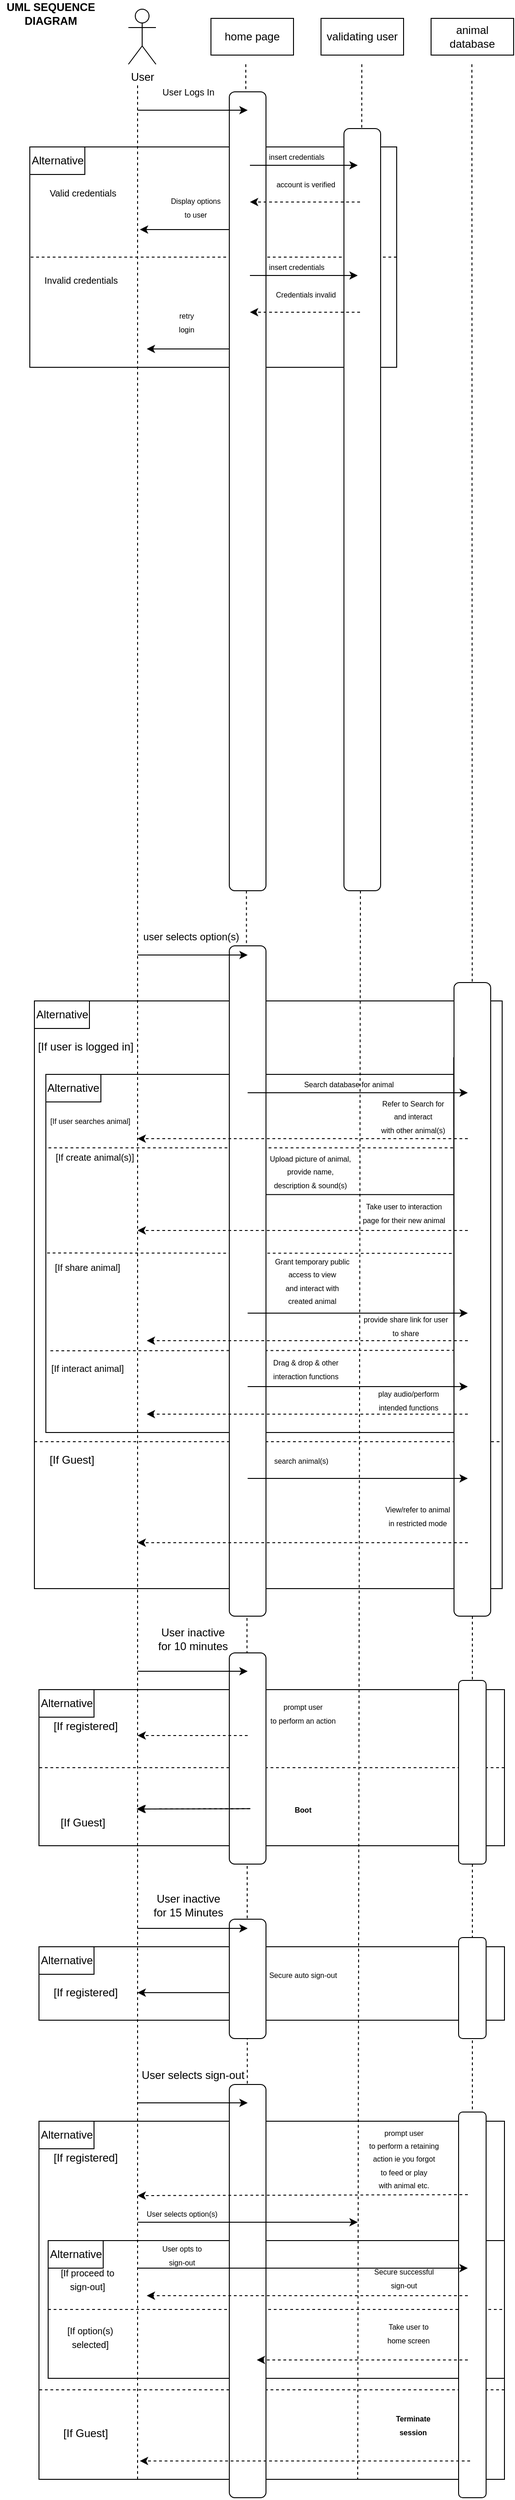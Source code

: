 <mxfile version="13.10.0" type="device"><diagram id="kgpKYQtTHZ0yAKxKKP6v" name="Page-1"><mxGraphModel dx="1038" dy="548" grid="1" gridSize="10" guides="1" tooltips="1" connect="1" arrows="1" fold="1" page="1" pageScale="1" pageWidth="850" pageHeight="1100" math="0" shadow="0"><root><mxCell id="0"/><mxCell id="1" parent="0"/><mxCell id="tkM8fCFcSlWPYnc8_veN-153" value="" style="rounded=0;whiteSpace=wrap;html=1;" parent="1" vertex="1"><mxGeometry x="62.5" y="2360" width="507.5" height="390" as="geometry"/></mxCell><mxCell id="tkM8fCFcSlWPYnc8_veN-154" value="" style="rounded=0;whiteSpace=wrap;html=1;" parent="1" vertex="1"><mxGeometry x="72.5" y="2490" width="497.5" height="150" as="geometry"/></mxCell><mxCell id="tkM8fCFcSlWPYnc8_veN-155" value="" style="rounded=0;whiteSpace=wrap;html=1;" parent="1" vertex="1"><mxGeometry x="62.5" y="2170" width="507.5" height="80" as="geometry"/></mxCell><mxCell id="tkM8fCFcSlWPYnc8_veN-157" value="" style="rounded=0;whiteSpace=wrap;html=1;" parent="1" vertex="1"><mxGeometry x="62.5" y="1890" width="507.5" height="170" as="geometry"/></mxCell><mxCell id="tkM8fCFcSlWPYnc8_veN-160" value="" style="rounded=0;whiteSpace=wrap;html=1;" parent="1" vertex="1"><mxGeometry x="57.5" y="1140" width="510" height="640" as="geometry"/></mxCell><mxCell id="tkM8fCFcSlWPYnc8_veN-162" value="" style="rounded=0;whiteSpace=wrap;html=1;" parent="1" vertex="1"><mxGeometry x="70" y="1220" width="480" height="390" as="geometry"/></mxCell><mxCell id="tkM8fCFcSlWPYnc8_veN-164" value="Alternative" style="rounded=0;whiteSpace=wrap;html=1;" parent="1" vertex="1"><mxGeometry x="70" y="1220" width="60" height="30" as="geometry"/></mxCell><mxCell id="tkM8fCFcSlWPYnc8_veN-165" value="" style="rounded=0;whiteSpace=wrap;html=1;" parent="1" vertex="1"><mxGeometry x="52.5" y="210" width="400" height="240" as="geometry"/></mxCell><mxCell id="tkM8fCFcSlWPYnc8_veN-170" value="Alternative" style="rounded=0;whiteSpace=wrap;html=1;" parent="1" vertex="1"><mxGeometry x="52.5" y="210" width="60" height="30" as="geometry"/></mxCell><mxCell id="tkM8fCFcSlWPYnc8_veN-171" value="" style="endArrow=none;dashed=1;html=1;entryX=0;entryY=0.5;entryDx=0;entryDy=0;exitX=1;exitY=0.5;exitDx=0;exitDy=0;" parent="1" source="tkM8fCFcSlWPYnc8_veN-165" target="tkM8fCFcSlWPYnc8_veN-165" edge="1"><mxGeometry width="50" height="50" relative="1" as="geometry"><mxPoint x="22.5" y="440" as="sourcePoint"/><mxPoint x="72.5" y="390" as="targetPoint"/></mxGeometry></mxCell><mxCell id="tkM8fCFcSlWPYnc8_veN-173" value="&lt;font style=&quot;font-size: 8px&quot;&gt;insert credentials&lt;br&gt;&lt;/font&gt;" style="text;html=1;align=center;verticalAlign=middle;resizable=0;points=[];autosize=1;" parent="1" vertex="1"><mxGeometry x="302.5" y="210" width="80" height="20" as="geometry"/></mxCell><mxCell id="tkM8fCFcSlWPYnc8_veN-175" value="&lt;font style=&quot;font-size: 8px&quot;&gt;account is verified&lt;br&gt;&lt;/font&gt;" style="text;html=1;align=center;verticalAlign=middle;resizable=0;points=[];autosize=1;" parent="1" vertex="1"><mxGeometry x="312.5" y="240" width="80" height="20" as="geometry"/></mxCell><mxCell id="tkM8fCFcSlWPYnc8_veN-176" value="" style="endArrow=classic;html=1;" parent="1" edge="1"><mxGeometry width="50" height="50" relative="1" as="geometry"><mxPoint x="290" y="300" as="sourcePoint"/><mxPoint x="172.5" y="300" as="targetPoint"/></mxGeometry></mxCell><mxCell id="tkM8fCFcSlWPYnc8_veN-177" value="&lt;div&gt;&lt;font style=&quot;font-size: 8px&quot;&gt;Display options&lt;/font&gt;&lt;/div&gt;&lt;div&gt;&lt;font style=&quot;font-size: 8px&quot;&gt;to user&lt;br&gt;&lt;/font&gt;&lt;/div&gt;" style="text;html=1;align=center;verticalAlign=middle;resizable=0;points=[];autosize=1;" parent="1" vertex="1"><mxGeometry x="197.5" y="255" width="70" height="40" as="geometry"/></mxCell><mxCell id="tkM8fCFcSlWPYnc8_veN-178" value="&lt;font style=&quot;font-size: 10px&quot;&gt;Valid credentials&lt;/font&gt;" style="text;html=1;align=center;verticalAlign=middle;resizable=0;points=[];autosize=1;" parent="1" vertex="1"><mxGeometry x="65" y="250" width="90" height="20" as="geometry"/></mxCell><mxCell id="tkM8fCFcSlWPYnc8_veN-179" value="&lt;span style=&quot;font-size: 10px&quot;&gt;Invalid credentials&lt;/span&gt;" style="text;html=1;align=center;verticalAlign=middle;resizable=0;points=[];autosize=1;" parent="1" vertex="1"><mxGeometry x="57.5" y="345" width="100" height="20" as="geometry"/></mxCell><mxCell id="tkM8fCFcSlWPYnc8_veN-181" value="&lt;font style=&quot;font-size: 8px&quot;&gt;insert credentials&lt;br&gt;&lt;/font&gt;" style="text;html=1;align=center;verticalAlign=middle;resizable=0;points=[];autosize=1;" parent="1" vertex="1"><mxGeometry x="302.5" y="330" width="80" height="20" as="geometry"/></mxCell><mxCell id="tkM8fCFcSlWPYnc8_veN-183" value="&lt;div&gt;&lt;font style=&quot;font-size: 8px&quot;&gt;Credentials invalid&lt;/font&gt;&lt;/div&gt;&lt;font style=&quot;font-size: 8px&quot;&gt;&lt;/font&gt;" style="text;html=1;align=center;verticalAlign=middle;resizable=0;points=[];autosize=1;" parent="1" vertex="1"><mxGeometry x="312.5" y="360" width="80" height="20" as="geometry"/></mxCell><mxCell id="tkM8fCFcSlWPYnc8_veN-201" value="User" style="shape=umlActor;verticalLabelPosition=bottom;verticalAlign=top;html=1;outlineConnect=0;" parent="1" vertex="1"><mxGeometry x="160" y="60" width="30" height="60" as="geometry"/></mxCell><mxCell id="tkM8fCFcSlWPYnc8_veN-202" value="home page" style="rounded=0;whiteSpace=wrap;html=1;" parent="1" vertex="1"><mxGeometry x="250" y="70" width="90" height="40" as="geometry"/></mxCell><mxCell id="tkM8fCFcSlWPYnc8_veN-203" value="validating user" style="rounded=0;whiteSpace=wrap;html=1;" parent="1" vertex="1"><mxGeometry x="370" y="70" width="90" height="40" as="geometry"/></mxCell><mxCell id="tkM8fCFcSlWPYnc8_veN-204" value="animal database" style="rounded=0;whiteSpace=wrap;html=1;" parent="1" vertex="1"><mxGeometry x="490" y="70" width="90" height="40" as="geometry"/></mxCell><mxCell id="tkM8fCFcSlWPYnc8_veN-205" value="&lt;div&gt;&lt;b&gt;UML SEQUENCE&lt;/b&gt;&lt;/div&gt;&lt;div&gt;&lt;b&gt;DIAGRAM&lt;br&gt;&lt;/b&gt;&lt;/div&gt;" style="text;html=1;align=center;verticalAlign=middle;resizable=0;points=[];autosize=1;" parent="1" vertex="1"><mxGeometry x="20" y="50" width="110" height="30" as="geometry"/></mxCell><mxCell id="tkM8fCFcSlWPYnc8_veN-206" value="" style="endArrow=none;dashed=1;html=1;" parent="1" edge="1"><mxGeometry width="50" height="50" relative="1" as="geometry"><mxPoint x="170" y="2750" as="sourcePoint"/><mxPoint x="170" y="140" as="targetPoint"/></mxGeometry></mxCell><mxCell id="tkM8fCFcSlWPYnc8_veN-207" value="" style="endArrow=none;dashed=1;html=1;" parent="1" edge="1"><mxGeometry width="50" height="50" relative="1" as="geometry"><mxPoint x="414.5" y="120" as="sourcePoint"/><mxPoint x="410" y="2750" as="targetPoint"/></mxGeometry></mxCell><mxCell id="tkM8fCFcSlWPYnc8_veN-209" value="&lt;div&gt;&lt;span style=&quot;font-size: 10px&quot;&gt;User Logs In&lt;/span&gt;&lt;/div&gt;" style="text;html=1;align=center;verticalAlign=middle;resizable=0;points=[];autosize=1;" parent="1" vertex="1"><mxGeometry x="190" y="140" width="70" height="20" as="geometry"/></mxCell><mxCell id="tkM8fCFcSlWPYnc8_veN-227" value="" style="endArrow=classic;html=1;" parent="1" edge="1"><mxGeometry width="50" height="50" relative="1" as="geometry"><mxPoint x="290" y="430" as="sourcePoint"/><mxPoint x="180" y="430" as="targetPoint"/></mxGeometry></mxCell><mxCell id="tkM8fCFcSlWPYnc8_veN-228" value="Alternative" style="rounded=0;whiteSpace=wrap;html=1;" parent="1" vertex="1"><mxGeometry x="57.5" y="1140" width="60" height="30" as="geometry"/></mxCell><mxCell id="tkM8fCFcSlWPYnc8_veN-229" value="[If user is logged in]" style="text;html=1;align=center;verticalAlign=middle;resizable=0;points=[];autosize=1;" parent="1" vertex="1"><mxGeometry x="52.5" y="1180" width="120" height="20" as="geometry"/></mxCell><mxCell id="tkM8fCFcSlWPYnc8_veN-231" value="&lt;font style=&quot;font-size: 11px&quot;&gt;user selects option(s)&lt;/font&gt;" style="text;html=1;align=center;verticalAlign=middle;resizable=0;points=[];autosize=1;" parent="1" vertex="1"><mxGeometry x="167.5" y="1060" width="120" height="20" as="geometry"/></mxCell><mxCell id="tkM8fCFcSlWPYnc8_veN-232" value="" style="endArrow=none;dashed=1;html=1;exitX=0;exitY=0.75;exitDx=0;exitDy=0;entryX=1;entryY=0.75;entryDx=0;entryDy=0;" parent="1" source="tkM8fCFcSlWPYnc8_veN-160" target="tkM8fCFcSlWPYnc8_veN-160" edge="1"><mxGeometry width="50" height="50" relative="1" as="geometry"><mxPoint x="640" y="1590" as="sourcePoint"/><mxPoint x="690" y="1540" as="targetPoint"/></mxGeometry></mxCell><mxCell id="tkM8fCFcSlWPYnc8_veN-233" value="[If Guest]" style="text;html=1;align=center;verticalAlign=middle;resizable=0;points=[];autosize=1;" parent="1" vertex="1"><mxGeometry x="67.5" y="1630" width="60" height="20" as="geometry"/></mxCell><mxCell id="tkM8fCFcSlWPYnc8_veN-234" value="&lt;font style=&quot;font-size: 8px&quot;&gt;[If user searches animal]&lt;/font&gt;" style="text;html=1;align=center;verticalAlign=middle;resizable=0;points=[];autosize=1;" parent="1" vertex="1"><mxGeometry x="62.5" y="1260" width="110" height="20" as="geometry"/></mxCell><mxCell id="tkM8fCFcSlWPYnc8_veN-235" value="" style="endArrow=none;dashed=1;html=1;exitX=0.006;exitY=0.205;exitDx=0;exitDy=0;exitPerimeter=0;" parent="1" source="tkM8fCFcSlWPYnc8_veN-162" edge="1"><mxGeometry width="50" height="50" relative="1" as="geometry"><mxPoint x="600" y="1340" as="sourcePoint"/><mxPoint x="550" y="1300" as="targetPoint"/></mxGeometry></mxCell><mxCell id="tkM8fCFcSlWPYnc8_veN-237" value="&lt;font style=&quot;font-size: 8px&quot;&gt;Search database for animal&lt;/font&gt;" style="text;html=1;align=center;verticalAlign=middle;resizable=0;points=[];autosize=1;" parent="1" vertex="1"><mxGeometry x="340" y="1220" width="120" height="20" as="geometry"/></mxCell><mxCell id="tkM8fCFcSlWPYnc8_veN-238" value="&lt;div&gt;&lt;font style=&quot;font-size: 8px&quot;&gt;Refer to Search for &lt;br&gt;&lt;/font&gt;&lt;/div&gt;&lt;div&gt;&lt;font style=&quot;font-size: 8px&quot;&gt;and interact &lt;br&gt;&lt;/font&gt;&lt;/div&gt;&lt;div&gt;&lt;font style=&quot;font-size: 8px&quot;&gt;with other animal(s)&lt;/font&gt;&lt;/div&gt;" style="text;html=1;align=center;verticalAlign=middle;resizable=0;points=[];autosize=1;" parent="1" vertex="1"><mxGeometry x="425" y="1240" width="90" height="50" as="geometry"/></mxCell><mxCell id="tkM8fCFcSlWPYnc8_veN-239" value="&lt;font style=&quot;font-size: 10px&quot;&gt;[If share animal]&lt;/font&gt;" style="text;html=1;align=center;verticalAlign=middle;resizable=0;points=[];autosize=1;" parent="1" vertex="1"><mxGeometry x="75" y="1420" width="80" height="20" as="geometry"/></mxCell><mxCell id="tkM8fCFcSlWPYnc8_veN-241" value="&lt;div&gt;&lt;font style=&quot;font-size: 8px&quot;&gt;Grant temporary public &lt;br&gt;&lt;/font&gt;&lt;/div&gt;&lt;div&gt;&lt;font style=&quot;font-size: 8px&quot;&gt;access to view&lt;/font&gt;&lt;/div&gt;&lt;div&gt;&lt;font style=&quot;font-size: 8px&quot;&gt;and interact with &lt;/font&gt;&lt;br&gt;&lt;/div&gt;&lt;div&gt;&lt;font style=&quot;font-size: 8px&quot;&gt;created animal&lt;/font&gt;&lt;br&gt;&lt;/div&gt;" style="text;html=1;align=center;verticalAlign=middle;resizable=0;points=[];autosize=1;" parent="1" vertex="1"><mxGeometry x="310" y="1409" width="100" height="70" as="geometry"/></mxCell><mxCell id="tkM8fCFcSlWPYnc8_veN-242" value="" style="endArrow=none;dashed=1;html=1;exitX=0.006;exitY=0.205;exitDx=0;exitDy=0;exitPerimeter=0;" parent="1" edge="1"><mxGeometry width="50" height="50" relative="1" as="geometry"><mxPoint x="71.44" y="1414.5" as="sourcePoint"/><mxPoint x="530" y="1415" as="targetPoint"/></mxGeometry></mxCell><mxCell id="tkM8fCFcSlWPYnc8_veN-243" value="&lt;font style=&quot;font-size: 10px&quot;&gt;[If create animal(s)]&lt;/font&gt;" style="text;html=1;align=center;verticalAlign=middle;resizable=0;points=[];autosize=1;" parent="1" vertex="1"><mxGeometry x="72.5" y="1300" width="100" height="20" as="geometry"/></mxCell><mxCell id="tkM8fCFcSlWPYnc8_veN-244" value="&lt;div&gt;&lt;font style=&quot;font-size: 8px&quot;&gt;Upload picture of animal,&lt;/font&gt;&lt;/div&gt;&lt;div&gt;&lt;font style=&quot;font-size: 8px&quot;&gt;provide name, &lt;/font&gt;&lt;br&gt;&lt;/div&gt;&lt;div&gt;&lt;font style=&quot;font-size: 8px&quot;&gt;description &amp;amp; sound(s)&lt;/font&gt;&lt;br&gt;&lt;/div&gt;" style="text;html=1;align=center;verticalAlign=middle;resizable=0;points=[];autosize=1;" parent="1" vertex="1"><mxGeometry x="302.5" y="1300" width="110" height="50" as="geometry"/></mxCell><mxCell id="tkM8fCFcSlWPYnc8_veN-245" value="" style="endArrow=classic;html=1;exitX=-0.064;exitY=1.017;exitDx=0;exitDy=0;exitPerimeter=0;" parent="1" source="tkM8fCFcSlWPYnc8_veN-244" edge="1"><mxGeometry width="50" height="50" relative="1" as="geometry"><mxPoint x="590" y="1370" as="sourcePoint"/><mxPoint x="530" y="1351" as="targetPoint"/></mxGeometry></mxCell><mxCell id="tkM8fCFcSlWPYnc8_veN-246" value="&lt;div&gt;&lt;font style=&quot;font-size: 8px&quot;&gt;Take user to interaction &lt;/font&gt;&lt;br&gt;&lt;/div&gt;&lt;div&gt;&lt;font style=&quot;font-size: 8px&quot;&gt;page for their new animal&lt;/font&gt;&lt;br&gt;&lt;/div&gt;" style="text;html=1;align=center;verticalAlign=middle;resizable=0;points=[];autosize=1;" parent="1" vertex="1"><mxGeometry x="405" y="1350" width="110" height="40" as="geometry"/></mxCell><mxCell id="tkM8fCFcSlWPYnc8_veN-249" value="&lt;div&gt;&lt;font style=&quot;font-size: 8px&quot;&gt;provide share link for user &lt;/font&gt;&lt;br&gt;&lt;/div&gt;&lt;div&gt;&lt;font style=&quot;font-size: 8px&quot;&gt;to share&lt;/font&gt;&lt;br&gt;&lt;/div&gt;" style="text;html=1;align=center;verticalAlign=middle;resizable=0;points=[];autosize=1;" parent="1" vertex="1"><mxGeometry x="407" y="1473" width="110" height="40" as="geometry"/></mxCell><mxCell id="tkM8fCFcSlWPYnc8_veN-251" value="" style="endArrow=none;dashed=1;html=1;" parent="1" edge="1"><mxGeometry width="50" height="50" relative="1" as="geometry"><mxPoint x="75" y="1521" as="sourcePoint"/><mxPoint x="533.56" y="1520.5" as="targetPoint"/></mxGeometry></mxCell><mxCell id="tkM8fCFcSlWPYnc8_veN-252" value="&lt;font style=&quot;font-size: 10px&quot;&gt;[If interact animal]&lt;/font&gt;" style="text;html=1;align=center;verticalAlign=middle;resizable=0;points=[];autosize=1;" parent="1" vertex="1"><mxGeometry x="70" y="1530" width="90" height="20" as="geometry"/></mxCell><mxCell id="tkM8fCFcSlWPYnc8_veN-253" value="&lt;div&gt;&lt;font style=&quot;font-size: 8px&quot;&gt;Drag &amp;amp; drop &amp;amp; other&lt;/font&gt;&lt;/div&gt;&lt;div&gt;&lt;font style=&quot;font-size: 8px&quot;&gt;interaction functions&lt;/font&gt;&lt;br&gt;&lt;/div&gt;" style="text;html=1;align=center;verticalAlign=middle;resizable=0;points=[];autosize=1;" parent="1" vertex="1"><mxGeometry x="307.5" y="1520" width="90" height="40" as="geometry"/></mxCell><mxCell id="tkM8fCFcSlWPYnc8_veN-255" value="&lt;div&gt;&lt;font style=&quot;font-size: 8px&quot;&gt;play audio/perform &lt;br&gt;&lt;/font&gt;&lt;/div&gt;&lt;div&gt;&lt;font style=&quot;font-size: 8px&quot;&gt;intended functions&lt;br&gt;&lt;/font&gt;&lt;/div&gt;" style="text;html=1;align=center;verticalAlign=middle;resizable=0;points=[];autosize=1;" parent="1" vertex="1"><mxGeometry x="425" y="1554" width="80" height="40" as="geometry"/></mxCell><mxCell id="tkM8fCFcSlWPYnc8_veN-257" value="&lt;font style=&quot;font-size: 8px&quot;&gt;search animal(s)&lt;/font&gt;" style="text;html=1;align=center;verticalAlign=middle;resizable=0;points=[];autosize=1;" parent="1" vertex="1"><mxGeometry x="307.5" y="1630" width="80" height="20" as="geometry"/></mxCell><mxCell id="tkM8fCFcSlWPYnc8_veN-259" value="&lt;div&gt;&lt;font style=&quot;font-size: 8px&quot;&gt;View/refer to animal&lt;/font&gt;&lt;/div&gt;&lt;div&gt;&lt;font style=&quot;font-size: 8px&quot;&gt;in restricted mode&lt;/font&gt;&lt;/div&gt;" style="text;html=1;align=center;verticalAlign=middle;resizable=0;points=[];autosize=1;" parent="1" vertex="1"><mxGeometry x="430" y="1680" width="90" height="40" as="geometry"/></mxCell><mxCell id="tkM8fCFcSlWPYnc8_veN-261" value="" style="endArrow=none;html=1;entryX=-0.008;entryY=0.118;entryDx=0;entryDy=0;entryPerimeter=0;" parent="1" target="tkM8fCFcSlWPYnc8_veN-161" edge="1"><mxGeometry width="50" height="50" relative="1" as="geometry"><mxPoint x="515" y="1641" as="sourcePoint"/><mxPoint x="690" y="1390" as="targetPoint"/></mxGeometry></mxCell><mxCell id="tkM8fCFcSlWPYnc8_veN-262" value="" style="endArrow=none;dashed=1;html=1;" parent="1" target="tkM8fCFcSlWPYnc8_veN-161" edge="1"><mxGeometry width="50" height="50" relative="1" as="geometry"><mxPoint x="534.5" y="120" as="sourcePoint"/><mxPoint x="535" y="1970" as="targetPoint"/></mxGeometry></mxCell><mxCell id="tkM8fCFcSlWPYnc8_veN-263" value="" style="endArrow=none;dashed=1;html=1;exitX=0.5;exitY=1;exitDx=0;exitDy=0;entryX=0.5;entryY=0;entryDx=0;entryDy=0;" parent="1" source="tkM8fCFcSlWPYnc8_veN-161" target="tkM8fCFcSlWPYnc8_veN-161" edge="1"><mxGeometry width="50" height="50" relative="1" as="geometry"><mxPoint x="540" y="1810" as="sourcePoint"/><mxPoint x="590" y="1290" as="targetPoint"/></mxGeometry></mxCell><mxCell id="tkM8fCFcSlWPYnc8_veN-264" value="Alternative" style="rounded=0;whiteSpace=wrap;html=1;" parent="1" vertex="1"><mxGeometry x="62.5" y="1890" width="60" height="30" as="geometry"/></mxCell><mxCell id="tkM8fCFcSlWPYnc8_veN-265" value="" style="endArrow=none;dashed=1;html=1;entryX=0;entryY=0.5;entryDx=0;entryDy=0;exitX=1;exitY=0.5;exitDx=0;exitDy=0;" parent="1" source="tkM8fCFcSlWPYnc8_veN-157" target="tkM8fCFcSlWPYnc8_veN-157" edge="1"><mxGeometry width="50" height="50" relative="1" as="geometry"><mxPoint x="32.5" y="2120" as="sourcePoint"/><mxPoint x="82.5" y="2070" as="targetPoint"/></mxGeometry></mxCell><mxCell id="tkM8fCFcSlWPYnc8_veN-267" value="&lt;div&gt;&lt;font style=&quot;font-size: 8px&quot;&gt;prompt user&lt;/font&gt;&lt;/div&gt;&lt;div&gt;&lt;font style=&quot;font-size: 8px&quot;&gt;to perform an action&lt;/font&gt;&lt;br&gt;&lt;/div&gt;" style="text;html=1;align=center;verticalAlign=middle;resizable=0;points=[];autosize=1;" parent="1" vertex="1"><mxGeometry x="305" y="1895" width="90" height="40" as="geometry"/></mxCell><mxCell id="tkM8fCFcSlWPYnc8_veN-268" value="[If registered]" style="text;html=1;align=center;verticalAlign=middle;resizable=0;points=[];autosize=1;" parent="1" vertex="1"><mxGeometry x="67.5" y="1920" width="90" height="20" as="geometry"/></mxCell><mxCell id="tkM8fCFcSlWPYnc8_veN-269" value="[If Guest]" style="text;html=1;align=center;verticalAlign=middle;resizable=0;points=[];autosize=1;" parent="1" vertex="1"><mxGeometry x="80" y="2025" width="60" height="20" as="geometry"/></mxCell><mxCell id="tkM8fCFcSlWPYnc8_veN-271" value="&lt;font style=&quot;font-size: 8px&quot;&gt;&lt;b&gt;Boot&lt;/b&gt;&lt;/font&gt;" style="text;html=1;align=center;verticalAlign=middle;resizable=0;points=[];autosize=1;" parent="1" vertex="1"><mxGeometry x="335" y="2010" width="30" height="20" as="geometry"/></mxCell><mxCell id="tkM8fCFcSlWPYnc8_veN-272" value="&lt;div&gt;User inactive&lt;/div&gt;&lt;div&gt;for 10 minutes&lt;br&gt;&lt;/div&gt;" style="text;html=1;align=center;verticalAlign=middle;resizable=0;points=[];autosize=1;" parent="1" vertex="1"><mxGeometry x="185" y="1820" width="90" height="30" as="geometry"/></mxCell><mxCell id="tkM8fCFcSlWPYnc8_veN-274" value="&lt;div&gt;User inactive &lt;br&gt;&lt;/div&gt;&lt;div&gt;for 15 Minutes&lt;br&gt;&lt;/div&gt;" style="text;html=1;align=center;verticalAlign=middle;resizable=0;points=[];autosize=1;" parent="1" vertex="1"><mxGeometry x="180" y="2110" width="90" height="30" as="geometry"/></mxCell><mxCell id="tkM8fCFcSlWPYnc8_veN-276" value="Alternative" style="rounded=0;whiteSpace=wrap;html=1;" parent="1" vertex="1"><mxGeometry x="62.5" y="2170" width="60" height="30" as="geometry"/></mxCell><mxCell id="tkM8fCFcSlWPYnc8_veN-277" value="" style="html=1;labelBackgroundColor=#ffffff;startArrow=none;startFill=0;startSize=6;endArrow=classic;endFill=1;endSize=6;jettySize=auto;orthogonalLoop=1;strokeWidth=1;fontSize=14;" parent="1" edge="1"><mxGeometry width="60" height="60" relative="1" as="geometry"><mxPoint x="290" y="2220" as="sourcePoint"/><mxPoint x="170" y="2220" as="targetPoint"/></mxGeometry></mxCell><mxCell id="tkM8fCFcSlWPYnc8_veN-278" value="[If registered]" style="text;html=1;align=center;verticalAlign=middle;resizable=0;points=[];autosize=1;" parent="1" vertex="1"><mxGeometry x="67.5" y="2210" width="90" height="20" as="geometry"/></mxCell><mxCell id="tkM8fCFcSlWPYnc8_veN-279" value="&lt;font style=&quot;font-size: 8px&quot;&gt;Secure auto sign-out&lt;br&gt;&lt;/font&gt;" style="text;html=1;align=center;verticalAlign=middle;resizable=0;points=[];autosize=1;" parent="1" vertex="1"><mxGeometry x="305" y="2190" width="90" height="20" as="geometry"/></mxCell><mxCell id="tkM8fCFcSlWPYnc8_veN-283" value="Alternative" style="rounded=0;whiteSpace=wrap;html=1;" parent="1" vertex="1"><mxGeometry x="62.5" y="2360" width="60" height="30" as="geometry"/></mxCell><mxCell id="tkM8fCFcSlWPYnc8_veN-284" value="" style="endArrow=none;dashed=1;html=1;entryX=0;entryY=0.75;entryDx=0;entryDy=0;exitX=1;exitY=0.75;exitDx=0;exitDy=0;" parent="1" source="tkM8fCFcSlWPYnc8_veN-153" target="tkM8fCFcSlWPYnc8_veN-153" edge="1"><mxGeometry width="50" height="50" relative="1" as="geometry"><mxPoint x="32.5" y="2590" as="sourcePoint"/><mxPoint x="82.5" y="2540" as="targetPoint"/></mxGeometry></mxCell><mxCell id="tkM8fCFcSlWPYnc8_veN-286" value="&lt;div&gt;&lt;font style=&quot;font-size: 8px&quot;&gt;prompt user&lt;/font&gt;&lt;/div&gt;&lt;div&gt;&lt;font style=&quot;font-size: 8px&quot;&gt;to perform a retaining&lt;/font&gt;&lt;/div&gt;&lt;div&gt;&lt;font style=&quot;font-size: 8px&quot;&gt; action&lt;/font&gt;&lt;font style=&quot;font-size: 8px&quot;&gt; ie&lt;/font&gt;&lt;font style=&quot;font-size: 8px&quot;&gt; you forgot &lt;br&gt;&lt;/font&gt;&lt;/div&gt;&lt;div&gt;&lt;font style=&quot;font-size: 8px&quot;&gt;to feed or play &lt;/font&gt;&lt;br&gt;&lt;/div&gt;&lt;div&gt;&lt;font style=&quot;font-size: 8px&quot;&gt;with animal etc.&lt;/font&gt;&lt;br&gt;&lt;/div&gt;" style="text;html=1;align=center;verticalAlign=middle;resizable=0;points=[];autosize=1;" parent="1" vertex="1"><mxGeometry x="415" y="2360" width="90" height="80" as="geometry"/></mxCell><mxCell id="tkM8fCFcSlWPYnc8_veN-287" value="[If registered]" style="text;html=1;align=center;verticalAlign=middle;resizable=0;points=[];autosize=1;" parent="1" vertex="1"><mxGeometry x="67.5" y="2390" width="90" height="20" as="geometry"/></mxCell><mxCell id="tkM8fCFcSlWPYnc8_veN-288" value="[If Guest]" style="text;html=1;align=center;verticalAlign=middle;resizable=0;points=[];autosize=1;" parent="1" vertex="1"><mxGeometry x="82.5" y="2690" width="60" height="20" as="geometry"/></mxCell><mxCell id="tkM8fCFcSlWPYnc8_veN-290" value="&lt;div&gt;&lt;font style=&quot;font-size: 8px&quot;&gt;&lt;b&gt;Terminate&lt;/b&gt;&lt;/font&gt;&lt;/div&gt;&lt;div&gt;&lt;font style=&quot;font-size: 8px&quot;&gt;&lt;b&gt;session&lt;br&gt;&lt;/b&gt;&lt;/font&gt;&lt;/div&gt;" style="text;html=1;align=center;verticalAlign=middle;resizable=0;points=[];autosize=1;" parent="1" vertex="1"><mxGeometry x="445" y="2670" width="50" height="40" as="geometry"/></mxCell><mxCell id="tkM8fCFcSlWPYnc8_veN-292" value="User selects sign-out" style="text;html=1;align=center;verticalAlign=middle;resizable=0;points=[];autosize=1;" parent="1" vertex="1"><mxGeometry x="165" y="2300" width="130" height="20" as="geometry"/></mxCell><mxCell id="tkM8fCFcSlWPYnc8_veN-293" value="" style="endArrow=none;dashed=1;html=1;" parent="1" edge="1"><mxGeometry width="50" height="50" relative="1" as="geometry"><mxPoint x="288" y="120" as="sourcePoint"/><mxPoint x="290" y="2770" as="targetPoint"/></mxGeometry></mxCell><mxCell id="tkM8fCFcSlWPYnc8_veN-295" value="Alternative" style="rounded=0;whiteSpace=wrap;html=1;" parent="1" vertex="1"><mxGeometry x="72.5" y="2490" width="60" height="30" as="geometry"/></mxCell><mxCell id="tkM8fCFcSlWPYnc8_veN-296" value="&lt;br&gt;&lt;div&gt;&lt;font style=&quot;font-size: 10px&quot;&gt;[If proceed to&lt;/font&gt;&lt;/div&gt;&lt;div&gt;&lt;font style=&quot;font-size: 10px&quot;&gt;sign-out]&lt;/font&gt;&lt;br&gt;&lt;/div&gt;" style="text;html=1;align=center;verticalAlign=middle;resizable=0;points=[];autosize=1;" parent="1" vertex="1"><mxGeometry x="80" y="2500" width="70" height="50" as="geometry"/></mxCell><mxCell id="tkM8fCFcSlWPYnc8_veN-298" value="&lt;font style=&quot;font-size: 8px&quot;&gt;User selects option(s)&lt;/font&gt;" style="text;html=1;align=center;verticalAlign=middle;resizable=0;points=[];autosize=1;" parent="1" vertex="1"><mxGeometry x="167.5" y="2450" width="100" height="20" as="geometry"/></mxCell><mxCell id="tkM8fCFcSlWPYnc8_veN-299" value="" style="endArrow=none;dashed=1;html=1;exitX=0;exitY=0.5;exitDx=0;exitDy=0;entryX=1;entryY=0.5;entryDx=0;entryDy=0;" parent="1" source="tkM8fCFcSlWPYnc8_veN-154" target="tkM8fCFcSlWPYnc8_veN-154" edge="1"><mxGeometry width="50" height="50" relative="1" as="geometry"><mxPoint x="650" y="2600" as="sourcePoint"/><mxPoint x="700" y="2550" as="targetPoint"/></mxGeometry></mxCell><mxCell id="tkM8fCFcSlWPYnc8_veN-301" value="&lt;div&gt;&lt;font style=&quot;font-size: 8px&quot;&gt;Secure successful &lt;/font&gt;&lt;br&gt;&lt;/div&gt;&lt;div&gt;&lt;font style=&quot;font-size: 8px&quot;&gt;sign-out&lt;/font&gt;&lt;br&gt;&lt;/div&gt;" style="text;html=1;align=center;verticalAlign=middle;resizable=0;points=[];autosize=1;" parent="1" vertex="1"><mxGeometry x="420" y="2510" width="80" height="40" as="geometry"/></mxCell><mxCell id="tkM8fCFcSlWPYnc8_veN-302" value="&lt;div&gt;&lt;font style=&quot;font-size: 10px&quot;&gt;[If option(s)&lt;/font&gt;&lt;/div&gt;&lt;div&gt;&lt;font style=&quot;font-size: 10px&quot;&gt;selected]&lt;/font&gt;&lt;br&gt;&lt;/div&gt;" style="text;html=1;align=center;verticalAlign=middle;resizable=0;points=[];autosize=1;" parent="1" vertex="1"><mxGeometry x="87.5" y="2580" width="60" height="30" as="geometry"/></mxCell><mxCell id="tkM8fCFcSlWPYnc8_veN-304" value="&lt;div&gt;&lt;font style=&quot;font-size: 8px&quot;&gt;Take user to &lt;/font&gt;&lt;br&gt;&lt;/div&gt;&lt;div&gt;&lt;font style=&quot;font-size: 8px&quot;&gt;home screen&lt;/font&gt;&lt;br&gt;&lt;/div&gt;" style="text;html=1;align=center;verticalAlign=middle;resizable=0;points=[];autosize=1;" parent="1" vertex="1"><mxGeometry x="435" y="2570" width="60" height="40" as="geometry"/></mxCell><mxCell id="tkM8fCFcSlWPYnc8_veN-307" value="&lt;div&gt;&lt;font style=&quot;font-size: 8px&quot;&gt;User opts to &lt;br&gt;&lt;/font&gt;&lt;/div&gt;&lt;div&gt;&lt;font style=&quot;font-size: 8px&quot;&gt;sign-out&lt;br&gt;&lt;/font&gt;&lt;/div&gt;" style="text;html=1;align=center;verticalAlign=middle;resizable=0;points=[];autosize=1;" parent="1" vertex="1"><mxGeometry x="187.5" y="2485" width="60" height="40" as="geometry"/></mxCell><mxCell id="tkM8fCFcSlWPYnc8_veN-169" value="" style="rounded=1;whiteSpace=wrap;html=1;" parent="1" vertex="1"><mxGeometry x="270" y="150" width="40" height="870" as="geometry"/></mxCell><mxCell id="tkM8fCFcSlWPYnc8_veN-208" value="" style="endArrow=classic;html=1;" parent="1" edge="1"><mxGeometry width="50" height="50" relative="1" as="geometry"><mxPoint x="170" y="170" as="sourcePoint"/><mxPoint x="290" y="170" as="targetPoint"/></mxGeometry></mxCell><mxCell id="tkM8fCFcSlWPYnc8_veN-184" value="&lt;div&gt;&lt;font style=&quot;font-size: 8px&quot;&gt;retry&lt;/font&gt;&lt;/div&gt;&lt;div&gt;&lt;font style=&quot;font-size: 8px&quot;&gt;login&lt;/font&gt;&lt;br&gt;&lt;/div&gt;" style="text;html=1;align=center;verticalAlign=middle;resizable=0;points=[];autosize=1;" parent="1" vertex="1"><mxGeometry x="207.5" y="380" width="30" height="40" as="geometry"/></mxCell><mxCell id="tkM8fCFcSlWPYnc8_veN-163" value="" style="rounded=1;whiteSpace=wrap;html=1;" parent="1" vertex="1"><mxGeometry x="270" y="1080" width="40" height="730" as="geometry"/></mxCell><mxCell id="tkM8fCFcSlWPYnc8_veN-230" value="" style="endArrow=classic;html=1;" parent="1" edge="1"><mxGeometry width="50" height="50" relative="1" as="geometry"><mxPoint x="170" y="1090" as="sourcePoint"/><mxPoint x="290" y="1090" as="targetPoint"/></mxGeometry></mxCell><mxCell id="tkM8fCFcSlWPYnc8_veN-168" value="" style="rounded=1;whiteSpace=wrap;html=1;" parent="1" vertex="1"><mxGeometry x="395" y="190" width="40" height="830" as="geometry"/></mxCell><mxCell id="tkM8fCFcSlWPYnc8_veN-172" value="" style="endArrow=classic;html=1;" parent="1" edge="1"><mxGeometry width="50" height="50" relative="1" as="geometry"><mxPoint x="292.5" y="230" as="sourcePoint"/><mxPoint x="410" y="230" as="targetPoint"/></mxGeometry></mxCell><mxCell id="tkM8fCFcSlWPYnc8_veN-174" value="" style="html=1;labelBackgroundColor=#ffffff;startArrow=none;startFill=0;startSize=6;endArrow=classic;endFill=1;endSize=6;jettySize=auto;orthogonalLoop=1;strokeWidth=1;dashed=1;fontSize=14;" parent="1" edge="1"><mxGeometry width="60" height="60" relative="1" as="geometry"><mxPoint x="412.5" y="270" as="sourcePoint"/><mxPoint x="292.5" y="270" as="targetPoint"/></mxGeometry></mxCell><mxCell id="tkM8fCFcSlWPYnc8_veN-180" value="" style="endArrow=classic;html=1;" parent="1" edge="1"><mxGeometry width="50" height="50" relative="1" as="geometry"><mxPoint x="292.5" y="350" as="sourcePoint"/><mxPoint x="410" y="350" as="targetPoint"/></mxGeometry></mxCell><mxCell id="tkM8fCFcSlWPYnc8_veN-182" value="" style="html=1;labelBackgroundColor=#ffffff;startArrow=none;startFill=0;startSize=6;endArrow=classic;endFill=1;endSize=6;jettySize=auto;orthogonalLoop=1;strokeWidth=1;dashed=1;fontSize=14;" parent="1" edge="1"><mxGeometry width="60" height="60" relative="1" as="geometry"><mxPoint x="412.5" y="390" as="sourcePoint"/><mxPoint x="292.5" y="390" as="targetPoint"/></mxGeometry></mxCell><mxCell id="tkM8fCFcSlWPYnc8_veN-161" value="" style="rounded=1;whiteSpace=wrap;html=1;glass=0;shadow=0;sketch=0;imageVerticalAlign=bottom;" parent="1" vertex="1"><mxGeometry x="515" y="1120" width="40" height="690" as="geometry"/></mxCell><mxCell id="tkM8fCFcSlWPYnc8_veN-236" value="" style="endArrow=classic;html=1;" parent="1" edge="1"><mxGeometry width="50" height="50" relative="1" as="geometry"><mxPoint x="290" y="1240" as="sourcePoint"/><mxPoint x="530" y="1240" as="targetPoint"/></mxGeometry></mxCell><mxCell id="tkM8fCFcSlWPYnc8_veN-248" value="" style="html=1;labelBackgroundColor=#ffffff;startArrow=none;startFill=0;startSize=6;endArrow=classic;endFill=1;endSize=6;jettySize=auto;orthogonalLoop=1;strokeWidth=1;dashed=1;fontSize=14;" parent="1" edge="1"><mxGeometry width="60" height="60" relative="1" as="geometry"><mxPoint x="530" y="1290" as="sourcePoint"/><mxPoint x="170" y="1290" as="targetPoint"/></mxGeometry></mxCell><mxCell id="tkM8fCFcSlWPYnc8_veN-247" value="" style="html=1;labelBackgroundColor=#ffffff;startArrow=none;startFill=0;startSize=6;endArrow=classic;endFill=1;endSize=6;jettySize=auto;orthogonalLoop=1;strokeWidth=1;dashed=1;fontSize=14;" parent="1" edge="1"><mxGeometry width="60" height="60" relative="1" as="geometry"><mxPoint x="530" y="1390" as="sourcePoint"/><mxPoint x="170" y="1390" as="targetPoint"/></mxGeometry></mxCell><mxCell id="tkM8fCFcSlWPYnc8_veN-240" value="" style="endArrow=classic;html=1;" parent="1" edge="1"><mxGeometry width="50" height="50" relative="1" as="geometry"><mxPoint x="290" y="1480" as="sourcePoint"/><mxPoint x="530" y="1480" as="targetPoint"/></mxGeometry></mxCell><mxCell id="tkM8fCFcSlWPYnc8_veN-250" value="" style="html=1;labelBackgroundColor=#ffffff;startArrow=none;startFill=0;startSize=6;endArrow=classic;endFill=1;endSize=6;jettySize=auto;orthogonalLoop=1;strokeWidth=1;dashed=1;fontSize=14;" parent="1" edge="1"><mxGeometry width="60" height="60" relative="1" as="geometry"><mxPoint x="530" y="1510" as="sourcePoint"/><mxPoint x="180" y="1510" as="targetPoint"/></mxGeometry></mxCell><mxCell id="tkM8fCFcSlWPYnc8_veN-254" value="" style="endArrow=classic;html=1;" parent="1" edge="1"><mxGeometry width="50" height="50" relative="1" as="geometry"><mxPoint x="290" y="1560" as="sourcePoint"/><mxPoint x="530" y="1560" as="targetPoint"/></mxGeometry></mxCell><mxCell id="tkM8fCFcSlWPYnc8_veN-256" value="" style="html=1;labelBackgroundColor=#ffffff;startArrow=none;startFill=0;startSize=6;endArrow=classic;endFill=1;endSize=6;jettySize=auto;orthogonalLoop=1;strokeWidth=1;dashed=1;fontSize=14;" parent="1" edge="1"><mxGeometry width="60" height="60" relative="1" as="geometry"><mxPoint x="530" y="1590" as="sourcePoint"/><mxPoint x="180" y="1590" as="targetPoint"/></mxGeometry></mxCell><mxCell id="tkM8fCFcSlWPYnc8_veN-258" value="" style="endArrow=classic;html=1;" parent="1" edge="1"><mxGeometry width="50" height="50" relative="1" as="geometry"><mxPoint x="290" y="1660" as="sourcePoint"/><mxPoint x="530" y="1660" as="targetPoint"/></mxGeometry></mxCell><mxCell id="tkM8fCFcSlWPYnc8_veN-260" value="" style="html=1;labelBackgroundColor=#ffffff;startArrow=none;startFill=0;startSize=6;endArrow=classic;endFill=1;endSize=6;jettySize=auto;orthogonalLoop=1;strokeWidth=1;dashed=1;fontSize=14;" parent="1" edge="1"><mxGeometry width="60" height="60" relative="1" as="geometry"><mxPoint x="530" y="1730" as="sourcePoint"/><mxPoint x="170" y="1730" as="targetPoint"/></mxGeometry></mxCell><mxCell id="tkM8fCFcSlWPYnc8_veN-159" value="" style="rounded=1;whiteSpace=wrap;html=1;shadow=0;glass=0;sketch=0;" parent="1" vertex="1"><mxGeometry x="270" y="1850" width="40" height="230" as="geometry"/></mxCell><mxCell id="tkM8fCFcSlWPYnc8_veN-273" value="" style="endArrow=classic;html=1;" parent="1" edge="1"><mxGeometry width="50" height="50" relative="1" as="geometry"><mxPoint x="170" y="1870" as="sourcePoint"/><mxPoint x="290" y="1870" as="targetPoint"/></mxGeometry></mxCell><mxCell id="tkM8fCFcSlWPYnc8_veN-266" value="" style="html=1;labelBackgroundColor=#ffffff;startArrow=none;startFill=0;startSize=6;endArrow=classic;endFill=1;endSize=6;jettySize=auto;orthogonalLoop=1;strokeWidth=1;dashed=1;fontSize=14;" parent="1" edge="1"><mxGeometry width="60" height="60" relative="1" as="geometry"><mxPoint x="290" y="1940" as="sourcePoint"/><mxPoint x="170" y="1940" as="targetPoint"/></mxGeometry></mxCell><mxCell id="9LGxuIBXnBLDeNRU3bLM-3" value="" style="html=1;labelBackgroundColor=#ffffff;startArrow=none;startFill=0;startSize=6;endArrow=classic;endFill=1;endSize=6;jettySize=auto;orthogonalLoop=1;strokeWidth=1;dashed=1;fontSize=14;" parent="1" edge="1"><mxGeometry width="60" height="60" relative="1" as="geometry"><mxPoint x="292.5" y="2019.66" as="sourcePoint"/><mxPoint x="170" y="2020" as="targetPoint"/></mxGeometry></mxCell><mxCell id="9LGxuIBXnBLDeNRU3bLM-4" value="" style="endArrow=classic;html=1;" parent="1" edge="1"><mxGeometry width="50" height="50" relative="1" as="geometry"><mxPoint x="293.0" y="2019.66" as="sourcePoint"/><mxPoint x="168.897" y="2020" as="targetPoint"/></mxGeometry></mxCell><mxCell id="tkM8fCFcSlWPYnc8_veN-294" value="" style="endArrow=none;dashed=1;html=1;" parent="1" source="tkM8fCFcSlWPYnc8_veN-161" edge="1"><mxGeometry width="50" height="50" relative="1" as="geometry"><mxPoint x="534.5" y="120" as="sourcePoint"/><mxPoint x="535" y="2770" as="targetPoint"/></mxGeometry></mxCell><mxCell id="tkM8fCFcSlWPYnc8_veN-280" value="" style="rounded=1;whiteSpace=wrap;html=1;shadow=0;glass=0;sketch=0;" parent="1" vertex="1"><mxGeometry x="520" y="2160" width="30" height="110" as="geometry"/></mxCell><mxCell id="tkM8fCFcSlWPYnc8_veN-156" value="" style="rounded=1;whiteSpace=wrap;html=1;shadow=0;glass=0;sketch=0;" parent="1" vertex="1"><mxGeometry x="270" y="2140" width="40" height="130" as="geometry"/></mxCell><mxCell id="tkM8fCFcSlWPYnc8_veN-275" value="" style="endArrow=classic;html=1;" parent="1" edge="1"><mxGeometry width="50" height="50" relative="1" as="geometry"><mxPoint x="170" y="2150" as="sourcePoint"/><mxPoint x="290" y="2150" as="targetPoint"/></mxGeometry></mxCell><mxCell id="tkM8fCFcSlWPYnc8_veN-281" value="" style="rounded=1;whiteSpace=wrap;html=1;shadow=0;glass=0;sketch=0;" parent="1" vertex="1"><mxGeometry x="520" y="2350" width="30" height="420" as="geometry"/></mxCell><mxCell id="tkM8fCFcSlWPYnc8_veN-282" value="" style="rounded=1;whiteSpace=wrap;html=1;shadow=0;glass=0;sketch=0;" parent="1" vertex="1"><mxGeometry x="270" y="2320" width="40" height="450" as="geometry"/></mxCell><mxCell id="tkM8fCFcSlWPYnc8_veN-291" value="" style="endArrow=classic;html=1;" parent="1" edge="1"><mxGeometry width="50" height="50" relative="1" as="geometry"><mxPoint x="170" y="2340" as="sourcePoint"/><mxPoint x="290" y="2340" as="targetPoint"/></mxGeometry></mxCell><mxCell id="tkM8fCFcSlWPYnc8_veN-285" value="" style="html=1;labelBackgroundColor=#ffffff;startArrow=none;startFill=0;startSize=6;endArrow=classic;endFill=1;endSize=6;jettySize=auto;orthogonalLoop=1;strokeWidth=1;dashed=1;fontSize=14;entryX=0.025;entryY=-0.45;entryDx=0;entryDy=0;entryPerimeter=0;" parent="1" target="tkM8fCFcSlWPYnc8_veN-298" edge="1"><mxGeometry width="60" height="60" relative="1" as="geometry"><mxPoint x="530" y="2440" as="sourcePoint"/><mxPoint x="290" y="2440" as="targetPoint"/></mxGeometry></mxCell><mxCell id="tkM8fCFcSlWPYnc8_veN-297" value="" style="endArrow=classic;html=1;" parent="1" edge="1"><mxGeometry width="50" height="50" relative="1" as="geometry"><mxPoint x="170" y="2470" as="sourcePoint"/><mxPoint x="410" y="2470" as="targetPoint"/></mxGeometry></mxCell><mxCell id="tkM8fCFcSlWPYnc8_veN-305" value="" style="endArrow=classic;html=1;" parent="1" edge="1"><mxGeometry width="50" height="50" relative="1" as="geometry"><mxPoint x="170" y="2520" as="sourcePoint"/><mxPoint x="530" y="2520" as="targetPoint"/></mxGeometry></mxCell><mxCell id="tkM8fCFcSlWPYnc8_veN-300" value="" style="html=1;labelBackgroundColor=#ffffff;startArrow=none;startFill=0;startSize=6;endArrow=classic;endFill=1;endSize=6;jettySize=auto;orthogonalLoop=1;strokeWidth=1;dashed=1;fontSize=14;" parent="1" edge="1"><mxGeometry width="60" height="60" relative="1" as="geometry"><mxPoint x="530" y="2550" as="sourcePoint"/><mxPoint x="180" y="2550" as="targetPoint"/></mxGeometry></mxCell><mxCell id="tkM8fCFcSlWPYnc8_veN-303" value="" style="html=1;labelBackgroundColor=#ffffff;startArrow=none;startFill=0;startSize=6;endArrow=classic;endFill=1;endSize=6;jettySize=auto;orthogonalLoop=1;strokeWidth=1;dashed=1;fontSize=14;" parent="1" edge="1"><mxGeometry width="60" height="60" relative="1" as="geometry"><mxPoint x="530" y="2620" as="sourcePoint"/><mxPoint x="300" y="2620" as="targetPoint"/></mxGeometry></mxCell><mxCell id="tkM8fCFcSlWPYnc8_veN-289" value="" style="html=1;labelBackgroundColor=#ffffff;startArrow=none;startFill=0;startSize=6;endArrow=classic;endFill=1;endSize=6;jettySize=auto;orthogonalLoop=1;strokeWidth=1;dashed=1;fontSize=14;" parent="1" edge="1"><mxGeometry width="60" height="60" relative="1" as="geometry"><mxPoint x="532.5" y="2730" as="sourcePoint"/><mxPoint x="172.5" y="2730" as="targetPoint"/><Array as="points"/></mxGeometry></mxCell><mxCell id="tkM8fCFcSlWPYnc8_veN-158" value="" style="rounded=1;whiteSpace=wrap;html=1;shadow=0;glass=0;sketch=0;" parent="1" vertex="1"><mxGeometry x="520" y="1880" width="30" height="200" as="geometry"/></mxCell></root></mxGraphModel></diagram></mxfile>